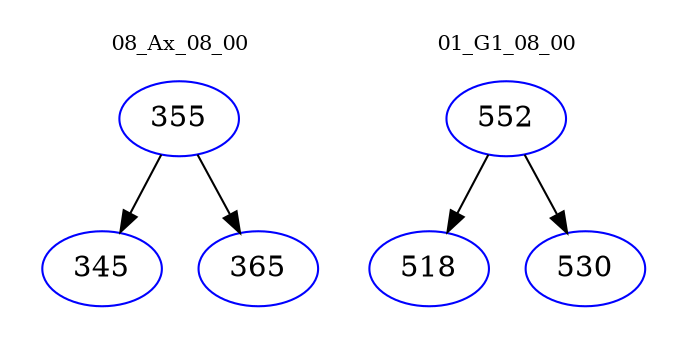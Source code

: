 digraph{
subgraph cluster_0 {
color = white
label = "08_Ax_08_00";
fontsize=10;
T0_355 [label="355", color="blue"]
T0_355 -> T0_345 [color="black"]
T0_345 [label="345", color="blue"]
T0_355 -> T0_365 [color="black"]
T0_365 [label="365", color="blue"]
}
subgraph cluster_1 {
color = white
label = "01_G1_08_00";
fontsize=10;
T1_552 [label="552", color="blue"]
T1_552 -> T1_518 [color="black"]
T1_518 [label="518", color="blue"]
T1_552 -> T1_530 [color="black"]
T1_530 [label="530", color="blue"]
}
}
